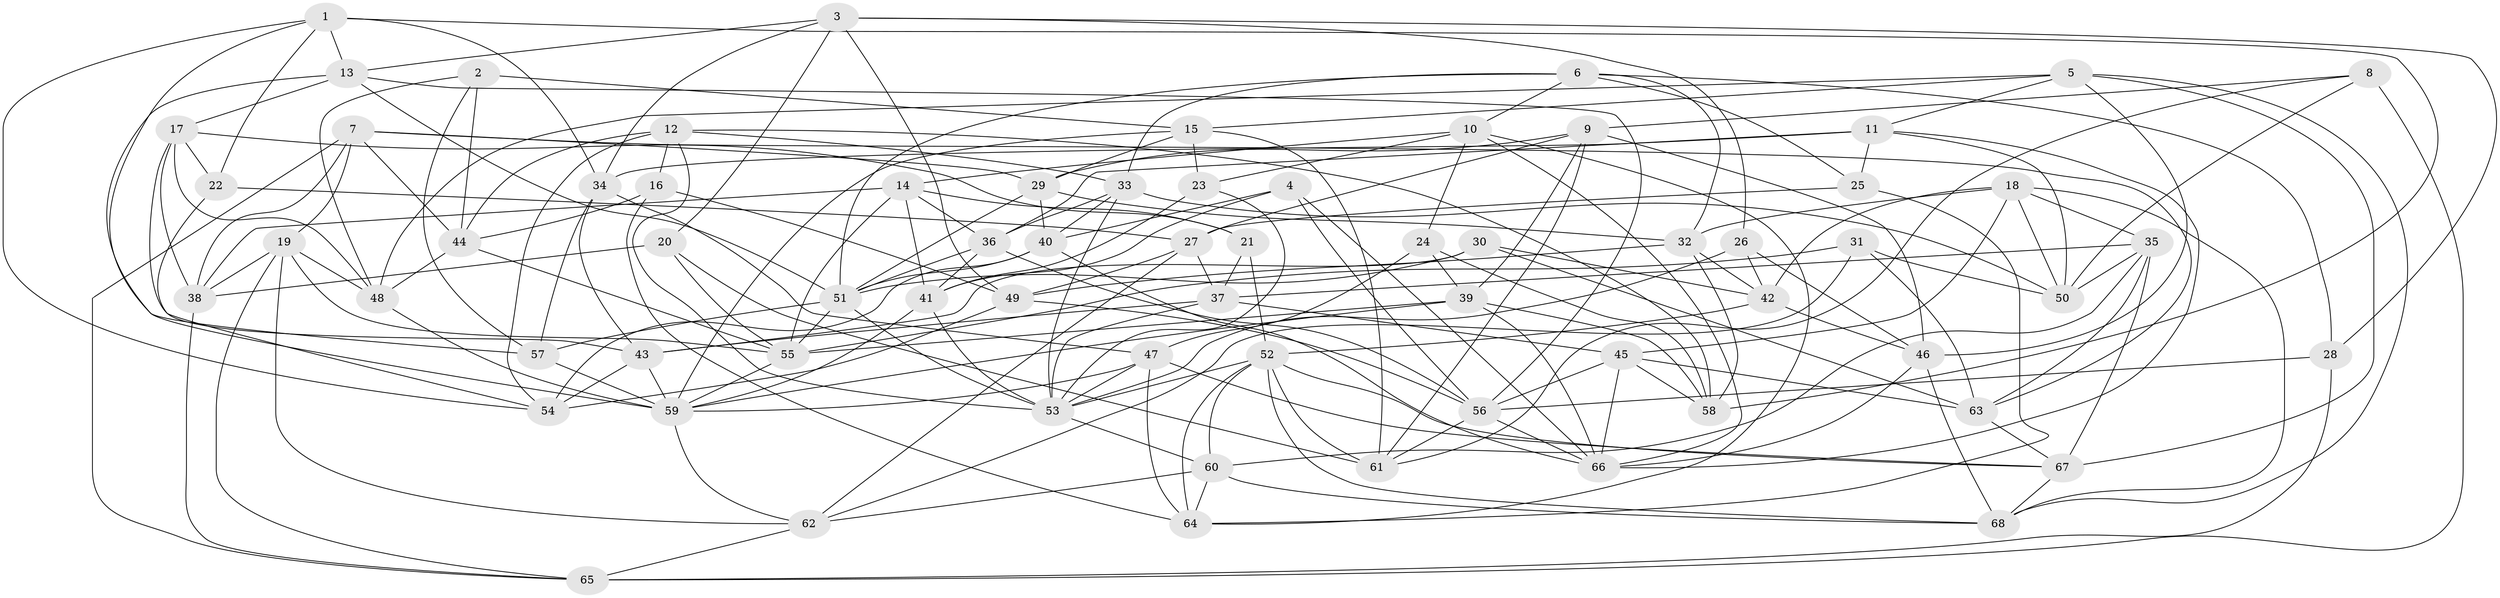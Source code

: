 // original degree distribution, {4: 1.0}
// Generated by graph-tools (version 1.1) at 2025/50/03/09/25 03:50:54]
// undirected, 68 vertices, 199 edges
graph export_dot {
graph [start="1"]
  node [color=gray90,style=filled];
  1;
  2;
  3;
  4;
  5;
  6;
  7;
  8;
  9;
  10;
  11;
  12;
  13;
  14;
  15;
  16;
  17;
  18;
  19;
  20;
  21;
  22;
  23;
  24;
  25;
  26;
  27;
  28;
  29;
  30;
  31;
  32;
  33;
  34;
  35;
  36;
  37;
  38;
  39;
  40;
  41;
  42;
  43;
  44;
  45;
  46;
  47;
  48;
  49;
  50;
  51;
  52;
  53;
  54;
  55;
  56;
  57;
  58;
  59;
  60;
  61;
  62;
  63;
  64;
  65;
  66;
  67;
  68;
  1 -- 13 [weight=1.0];
  1 -- 22 [weight=1.0];
  1 -- 34 [weight=1.0];
  1 -- 54 [weight=1.0];
  1 -- 57 [weight=1.0];
  1 -- 58 [weight=1.0];
  2 -- 15 [weight=1.0];
  2 -- 44 [weight=1.0];
  2 -- 48 [weight=1.0];
  2 -- 57 [weight=1.0];
  3 -- 13 [weight=1.0];
  3 -- 20 [weight=1.0];
  3 -- 26 [weight=1.0];
  3 -- 28 [weight=1.0];
  3 -- 34 [weight=1.0];
  3 -- 49 [weight=1.0];
  4 -- 40 [weight=1.0];
  4 -- 41 [weight=1.0];
  4 -- 56 [weight=1.0];
  4 -- 66 [weight=1.0];
  5 -- 11 [weight=1.0];
  5 -- 15 [weight=1.0];
  5 -- 46 [weight=1.0];
  5 -- 48 [weight=1.0];
  5 -- 67 [weight=1.0];
  5 -- 68 [weight=1.0];
  6 -- 10 [weight=1.0];
  6 -- 25 [weight=1.0];
  6 -- 28 [weight=1.0];
  6 -- 32 [weight=1.0];
  6 -- 33 [weight=1.0];
  6 -- 51 [weight=1.0];
  7 -- 19 [weight=1.0];
  7 -- 29 [weight=1.0];
  7 -- 38 [weight=1.0];
  7 -- 44 [weight=1.0];
  7 -- 63 [weight=1.0];
  7 -- 65 [weight=1.0];
  8 -- 9 [weight=1.0];
  8 -- 50 [weight=1.0];
  8 -- 61 [weight=1.0];
  8 -- 65 [weight=1.0];
  9 -- 27 [weight=1.0];
  9 -- 29 [weight=1.0];
  9 -- 39 [weight=1.0];
  9 -- 46 [weight=1.0];
  9 -- 61 [weight=1.0];
  10 -- 14 [weight=1.0];
  10 -- 23 [weight=1.0];
  10 -- 24 [weight=1.0];
  10 -- 64 [weight=1.0];
  10 -- 66 [weight=1.0];
  11 -- 25 [weight=1.0];
  11 -- 34 [weight=1.0];
  11 -- 36 [weight=1.0];
  11 -- 50 [weight=1.0];
  11 -- 66 [weight=1.0];
  12 -- 16 [weight=1.0];
  12 -- 33 [weight=1.0];
  12 -- 44 [weight=1.0];
  12 -- 53 [weight=1.0];
  12 -- 54 [weight=1.0];
  12 -- 58 [weight=1.0];
  13 -- 17 [weight=1.0];
  13 -- 51 [weight=1.0];
  13 -- 56 [weight=1.0];
  13 -- 59 [weight=1.0];
  14 -- 21 [weight=1.0];
  14 -- 36 [weight=1.0];
  14 -- 38 [weight=1.0];
  14 -- 41 [weight=1.0];
  14 -- 55 [weight=1.0];
  15 -- 23 [weight=1.0];
  15 -- 29 [weight=1.0];
  15 -- 59 [weight=1.0];
  15 -- 61 [weight=1.0];
  16 -- 44 [weight=1.0];
  16 -- 49 [weight=1.0];
  16 -- 64 [weight=1.0];
  17 -- 21 [weight=1.0];
  17 -- 22 [weight=1.0];
  17 -- 38 [weight=1.0];
  17 -- 43 [weight=1.0];
  17 -- 48 [weight=1.0];
  18 -- 32 [weight=1.0];
  18 -- 35 [weight=1.0];
  18 -- 42 [weight=1.0];
  18 -- 45 [weight=1.0];
  18 -- 50 [weight=1.0];
  18 -- 68 [weight=1.0];
  19 -- 38 [weight=1.0];
  19 -- 48 [weight=1.0];
  19 -- 55 [weight=1.0];
  19 -- 62 [weight=1.0];
  19 -- 65 [weight=1.0];
  20 -- 38 [weight=1.0];
  20 -- 55 [weight=1.0];
  20 -- 61 [weight=1.0];
  21 -- 37 [weight=1.0];
  21 -- 52 [weight=1.0];
  22 -- 27 [weight=1.0];
  22 -- 54 [weight=1.0];
  23 -- 41 [weight=1.0];
  23 -- 53 [weight=1.0];
  24 -- 39 [weight=1.0];
  24 -- 47 [weight=1.0];
  24 -- 58 [weight=1.0];
  25 -- 27 [weight=1.0];
  25 -- 64 [weight=1.0];
  26 -- 42 [weight=1.0];
  26 -- 46 [weight=1.0];
  26 -- 53 [weight=1.0];
  27 -- 37 [weight=1.0];
  27 -- 49 [weight=1.0];
  27 -- 62 [weight=1.0];
  28 -- 56 [weight=1.0];
  28 -- 65 [weight=1.0];
  29 -- 32 [weight=1.0];
  29 -- 40 [weight=1.0];
  29 -- 51 [weight=1.0];
  30 -- 42 [weight=1.0];
  30 -- 43 [weight=1.0];
  30 -- 51 [weight=1.0];
  30 -- 63 [weight=1.0];
  31 -- 50 [weight=1.0];
  31 -- 55 [weight=1.0];
  31 -- 62 [weight=1.0];
  31 -- 63 [weight=1.0];
  32 -- 42 [weight=1.0];
  32 -- 49 [weight=1.0];
  32 -- 58 [weight=1.0];
  33 -- 36 [weight=1.0];
  33 -- 40 [weight=1.0];
  33 -- 50 [weight=1.0];
  33 -- 53 [weight=1.0];
  34 -- 43 [weight=1.0];
  34 -- 47 [weight=1.0];
  34 -- 57 [weight=1.0];
  35 -- 37 [weight=1.0];
  35 -- 50 [weight=1.0];
  35 -- 60 [weight=1.0];
  35 -- 63 [weight=1.0];
  35 -- 67 [weight=1.0];
  36 -- 41 [weight=1.0];
  36 -- 51 [weight=1.0];
  36 -- 56 [weight=1.0];
  37 -- 43 [weight=1.0];
  37 -- 45 [weight=1.0];
  37 -- 53 [weight=1.0];
  38 -- 65 [weight=1.0];
  39 -- 55 [weight=1.0];
  39 -- 58 [weight=1.0];
  39 -- 59 [weight=1.0];
  39 -- 66 [weight=1.0];
  40 -- 51 [weight=1.0];
  40 -- 54 [weight=1.0];
  40 -- 66 [weight=1.0];
  41 -- 53 [weight=1.0];
  41 -- 59 [weight=1.0];
  42 -- 46 [weight=1.0];
  42 -- 52 [weight=1.0];
  43 -- 54 [weight=1.0];
  43 -- 59 [weight=1.0];
  44 -- 48 [weight=1.0];
  44 -- 55 [weight=1.0];
  45 -- 56 [weight=1.0];
  45 -- 58 [weight=1.0];
  45 -- 63 [weight=1.0];
  45 -- 66 [weight=1.0];
  46 -- 66 [weight=1.0];
  46 -- 68 [weight=1.0];
  47 -- 53 [weight=1.0];
  47 -- 59 [weight=1.0];
  47 -- 64 [weight=1.0];
  47 -- 67 [weight=1.0];
  48 -- 59 [weight=1.0];
  49 -- 54 [weight=1.0];
  49 -- 56 [weight=1.0];
  51 -- 53 [weight=1.0];
  51 -- 55 [weight=1.0];
  51 -- 57 [weight=2.0];
  52 -- 53 [weight=1.0];
  52 -- 60 [weight=1.0];
  52 -- 61 [weight=1.0];
  52 -- 64 [weight=1.0];
  52 -- 67 [weight=1.0];
  52 -- 68 [weight=1.0];
  53 -- 60 [weight=1.0];
  55 -- 59 [weight=1.0];
  56 -- 61 [weight=1.0];
  56 -- 66 [weight=1.0];
  57 -- 59 [weight=1.0];
  59 -- 62 [weight=1.0];
  60 -- 62 [weight=1.0];
  60 -- 64 [weight=1.0];
  60 -- 68 [weight=1.0];
  62 -- 65 [weight=1.0];
  63 -- 67 [weight=1.0];
  67 -- 68 [weight=1.0];
}

